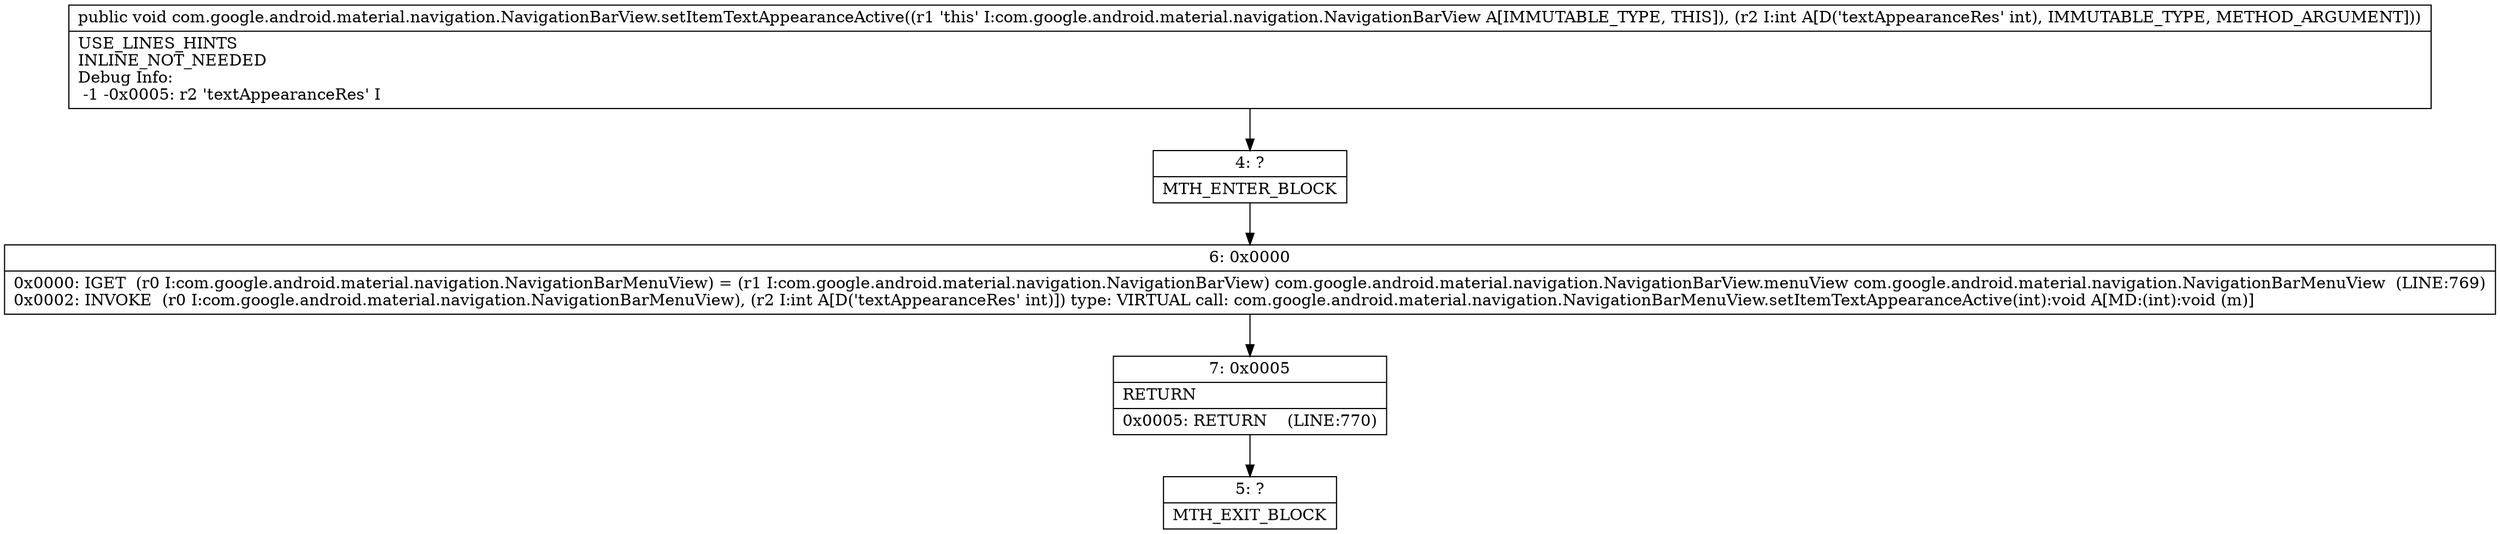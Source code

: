 digraph "CFG forcom.google.android.material.navigation.NavigationBarView.setItemTextAppearanceActive(I)V" {
Node_4 [shape=record,label="{4\:\ ?|MTH_ENTER_BLOCK\l}"];
Node_6 [shape=record,label="{6\:\ 0x0000|0x0000: IGET  (r0 I:com.google.android.material.navigation.NavigationBarMenuView) = (r1 I:com.google.android.material.navigation.NavigationBarView) com.google.android.material.navigation.NavigationBarView.menuView com.google.android.material.navigation.NavigationBarMenuView  (LINE:769)\l0x0002: INVOKE  (r0 I:com.google.android.material.navigation.NavigationBarMenuView), (r2 I:int A[D('textAppearanceRes' int)]) type: VIRTUAL call: com.google.android.material.navigation.NavigationBarMenuView.setItemTextAppearanceActive(int):void A[MD:(int):void (m)]\l}"];
Node_7 [shape=record,label="{7\:\ 0x0005|RETURN\l|0x0005: RETURN    (LINE:770)\l}"];
Node_5 [shape=record,label="{5\:\ ?|MTH_EXIT_BLOCK\l}"];
MethodNode[shape=record,label="{public void com.google.android.material.navigation.NavigationBarView.setItemTextAppearanceActive((r1 'this' I:com.google.android.material.navigation.NavigationBarView A[IMMUTABLE_TYPE, THIS]), (r2 I:int A[D('textAppearanceRes' int), IMMUTABLE_TYPE, METHOD_ARGUMENT]))  | USE_LINES_HINTS\lINLINE_NOT_NEEDED\lDebug Info:\l  \-1 \-0x0005: r2 'textAppearanceRes' I\l}"];
MethodNode -> Node_4;Node_4 -> Node_6;
Node_6 -> Node_7;
Node_7 -> Node_5;
}

